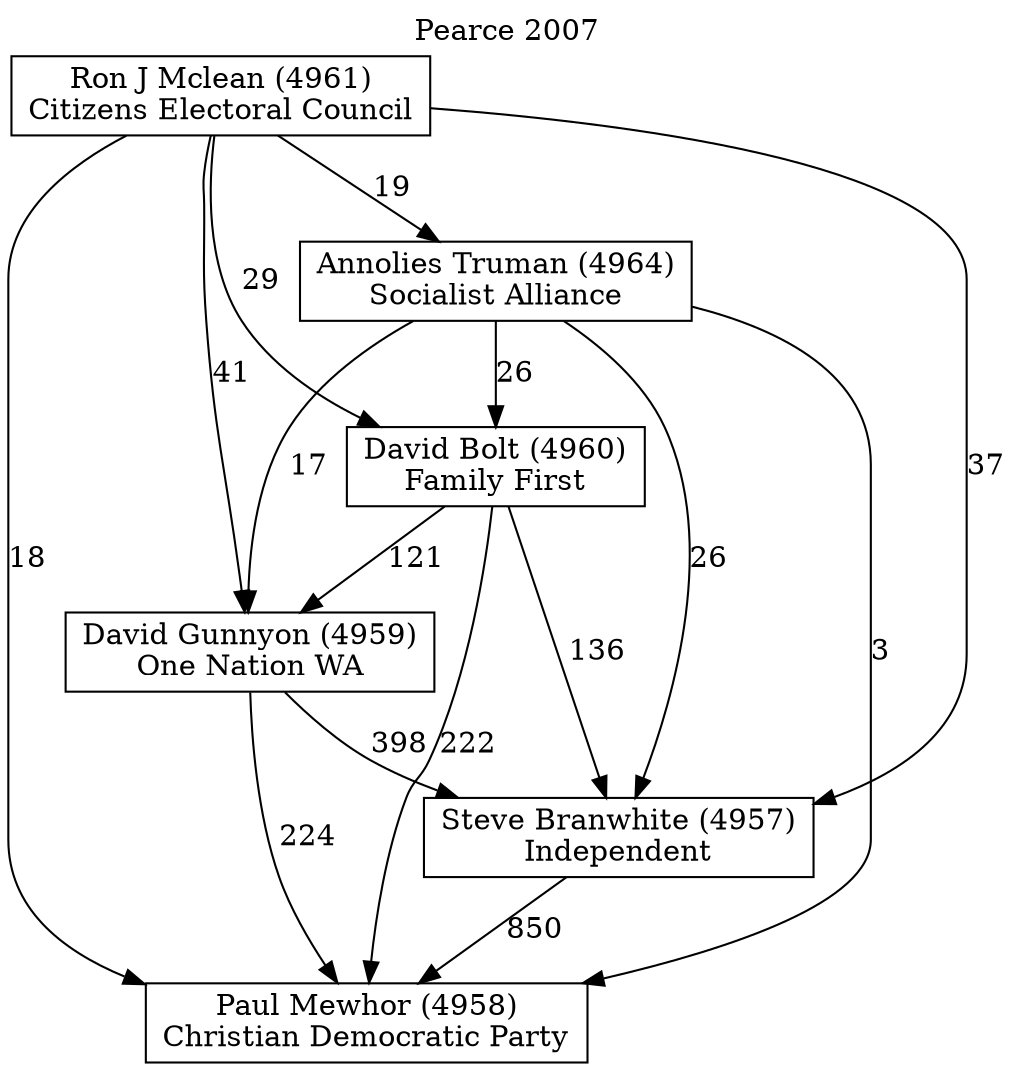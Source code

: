 // House preference flow
digraph "Paul Mewhor (4958)_Pearce_2007" {
	graph [label="Pearce 2007" labelloc=t mclimit=10]
	node [shape=box]
	"Paul Mewhor (4958)" [label="Paul Mewhor (4958)
Christian Democratic Party"]
	"Steve Branwhite (4957)" [label="Steve Branwhite (4957)
Independent"]
	"David Gunnyon (4959)" [label="David Gunnyon (4959)
One Nation WA"]
	"David Bolt (4960)" [label="David Bolt (4960)
Family First"]
	"Annolies Truman (4964)" [label="Annolies Truman (4964)
Socialist Alliance"]
	"Ron J Mclean (4961)" [label="Ron J Mclean (4961)
Citizens Electoral Council"]
	"Steve Branwhite (4957)" -> "Paul Mewhor (4958)" [label=850]
	"David Gunnyon (4959)" -> "Steve Branwhite (4957)" [label=398]
	"David Bolt (4960)" -> "David Gunnyon (4959)" [label=121]
	"Annolies Truman (4964)" -> "David Bolt (4960)" [label=26]
	"Ron J Mclean (4961)" -> "Annolies Truman (4964)" [label=19]
	"David Gunnyon (4959)" -> "Paul Mewhor (4958)" [label=224]
	"David Bolt (4960)" -> "Paul Mewhor (4958)" [label=222]
	"Annolies Truman (4964)" -> "Paul Mewhor (4958)" [label=3]
	"Ron J Mclean (4961)" -> "Paul Mewhor (4958)" [label=18]
	"Ron J Mclean (4961)" -> "David Bolt (4960)" [label=29]
	"Annolies Truman (4964)" -> "David Gunnyon (4959)" [label=17]
	"Ron J Mclean (4961)" -> "David Gunnyon (4959)" [label=41]
	"David Bolt (4960)" -> "Steve Branwhite (4957)" [label=136]
	"Annolies Truman (4964)" -> "Steve Branwhite (4957)" [label=26]
	"Ron J Mclean (4961)" -> "Steve Branwhite (4957)" [label=37]
}
